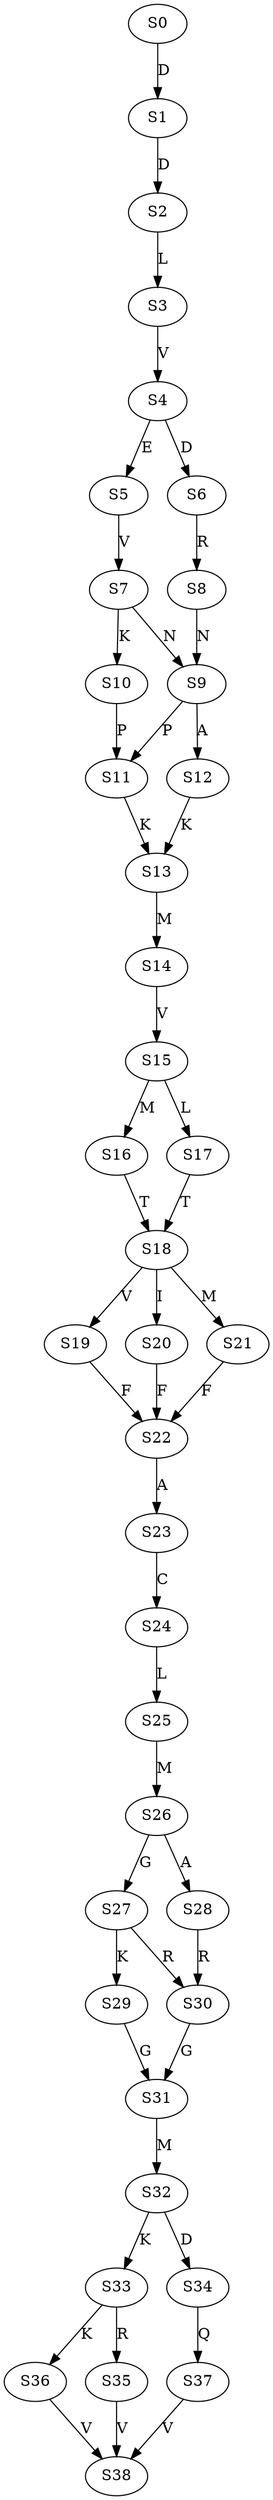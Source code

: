 strict digraph  {
	S0 -> S1 [ label = D ];
	S1 -> S2 [ label = D ];
	S2 -> S3 [ label = L ];
	S3 -> S4 [ label = V ];
	S4 -> S5 [ label = E ];
	S4 -> S6 [ label = D ];
	S5 -> S7 [ label = V ];
	S6 -> S8 [ label = R ];
	S7 -> S9 [ label = N ];
	S7 -> S10 [ label = K ];
	S8 -> S9 [ label = N ];
	S9 -> S11 [ label = P ];
	S9 -> S12 [ label = A ];
	S10 -> S11 [ label = P ];
	S11 -> S13 [ label = K ];
	S12 -> S13 [ label = K ];
	S13 -> S14 [ label = M ];
	S14 -> S15 [ label = V ];
	S15 -> S16 [ label = M ];
	S15 -> S17 [ label = L ];
	S16 -> S18 [ label = T ];
	S17 -> S18 [ label = T ];
	S18 -> S19 [ label = V ];
	S18 -> S20 [ label = I ];
	S18 -> S21 [ label = M ];
	S19 -> S22 [ label = F ];
	S20 -> S22 [ label = F ];
	S21 -> S22 [ label = F ];
	S22 -> S23 [ label = A ];
	S23 -> S24 [ label = C ];
	S24 -> S25 [ label = L ];
	S25 -> S26 [ label = M ];
	S26 -> S27 [ label = G ];
	S26 -> S28 [ label = A ];
	S27 -> S29 [ label = K ];
	S27 -> S30 [ label = R ];
	S28 -> S30 [ label = R ];
	S29 -> S31 [ label = G ];
	S30 -> S31 [ label = G ];
	S31 -> S32 [ label = M ];
	S32 -> S33 [ label = K ];
	S32 -> S34 [ label = D ];
	S33 -> S35 [ label = R ];
	S33 -> S36 [ label = K ];
	S34 -> S37 [ label = Q ];
	S35 -> S38 [ label = V ];
	S36 -> S38 [ label = V ];
	S37 -> S38 [ label = V ];
}
